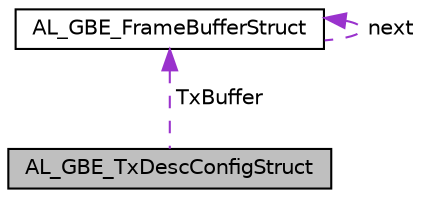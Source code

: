 digraph "AL_GBE_TxDescConfigStruct"
{
  edge [fontname="Helvetica",fontsize="10",labelfontname="Helvetica",labelfontsize="10"];
  node [fontname="Helvetica",fontsize="10",shape=record];
  Node1 [label="AL_GBE_TxDescConfigStruct",height=0.2,width=0.4,color="black", fillcolor="grey75", style="filled", fontcolor="black"];
  Node2 -> Node1 [dir="back",color="darkorchid3",fontsize="10",style="dashed",label=" TxBuffer" ,fontname="Helvetica"];
  Node2 [label="AL_GBE_FrameBufferStruct",height=0.2,width=0.4,color="black", fillcolor="white", style="filled",URL="$structAL__GBE__FrameBufferStruct.html"];
  Node2 -> Node2 [dir="back",color="darkorchid3",fontsize="10",style="dashed",label=" next" ,fontname="Helvetica"];
}
